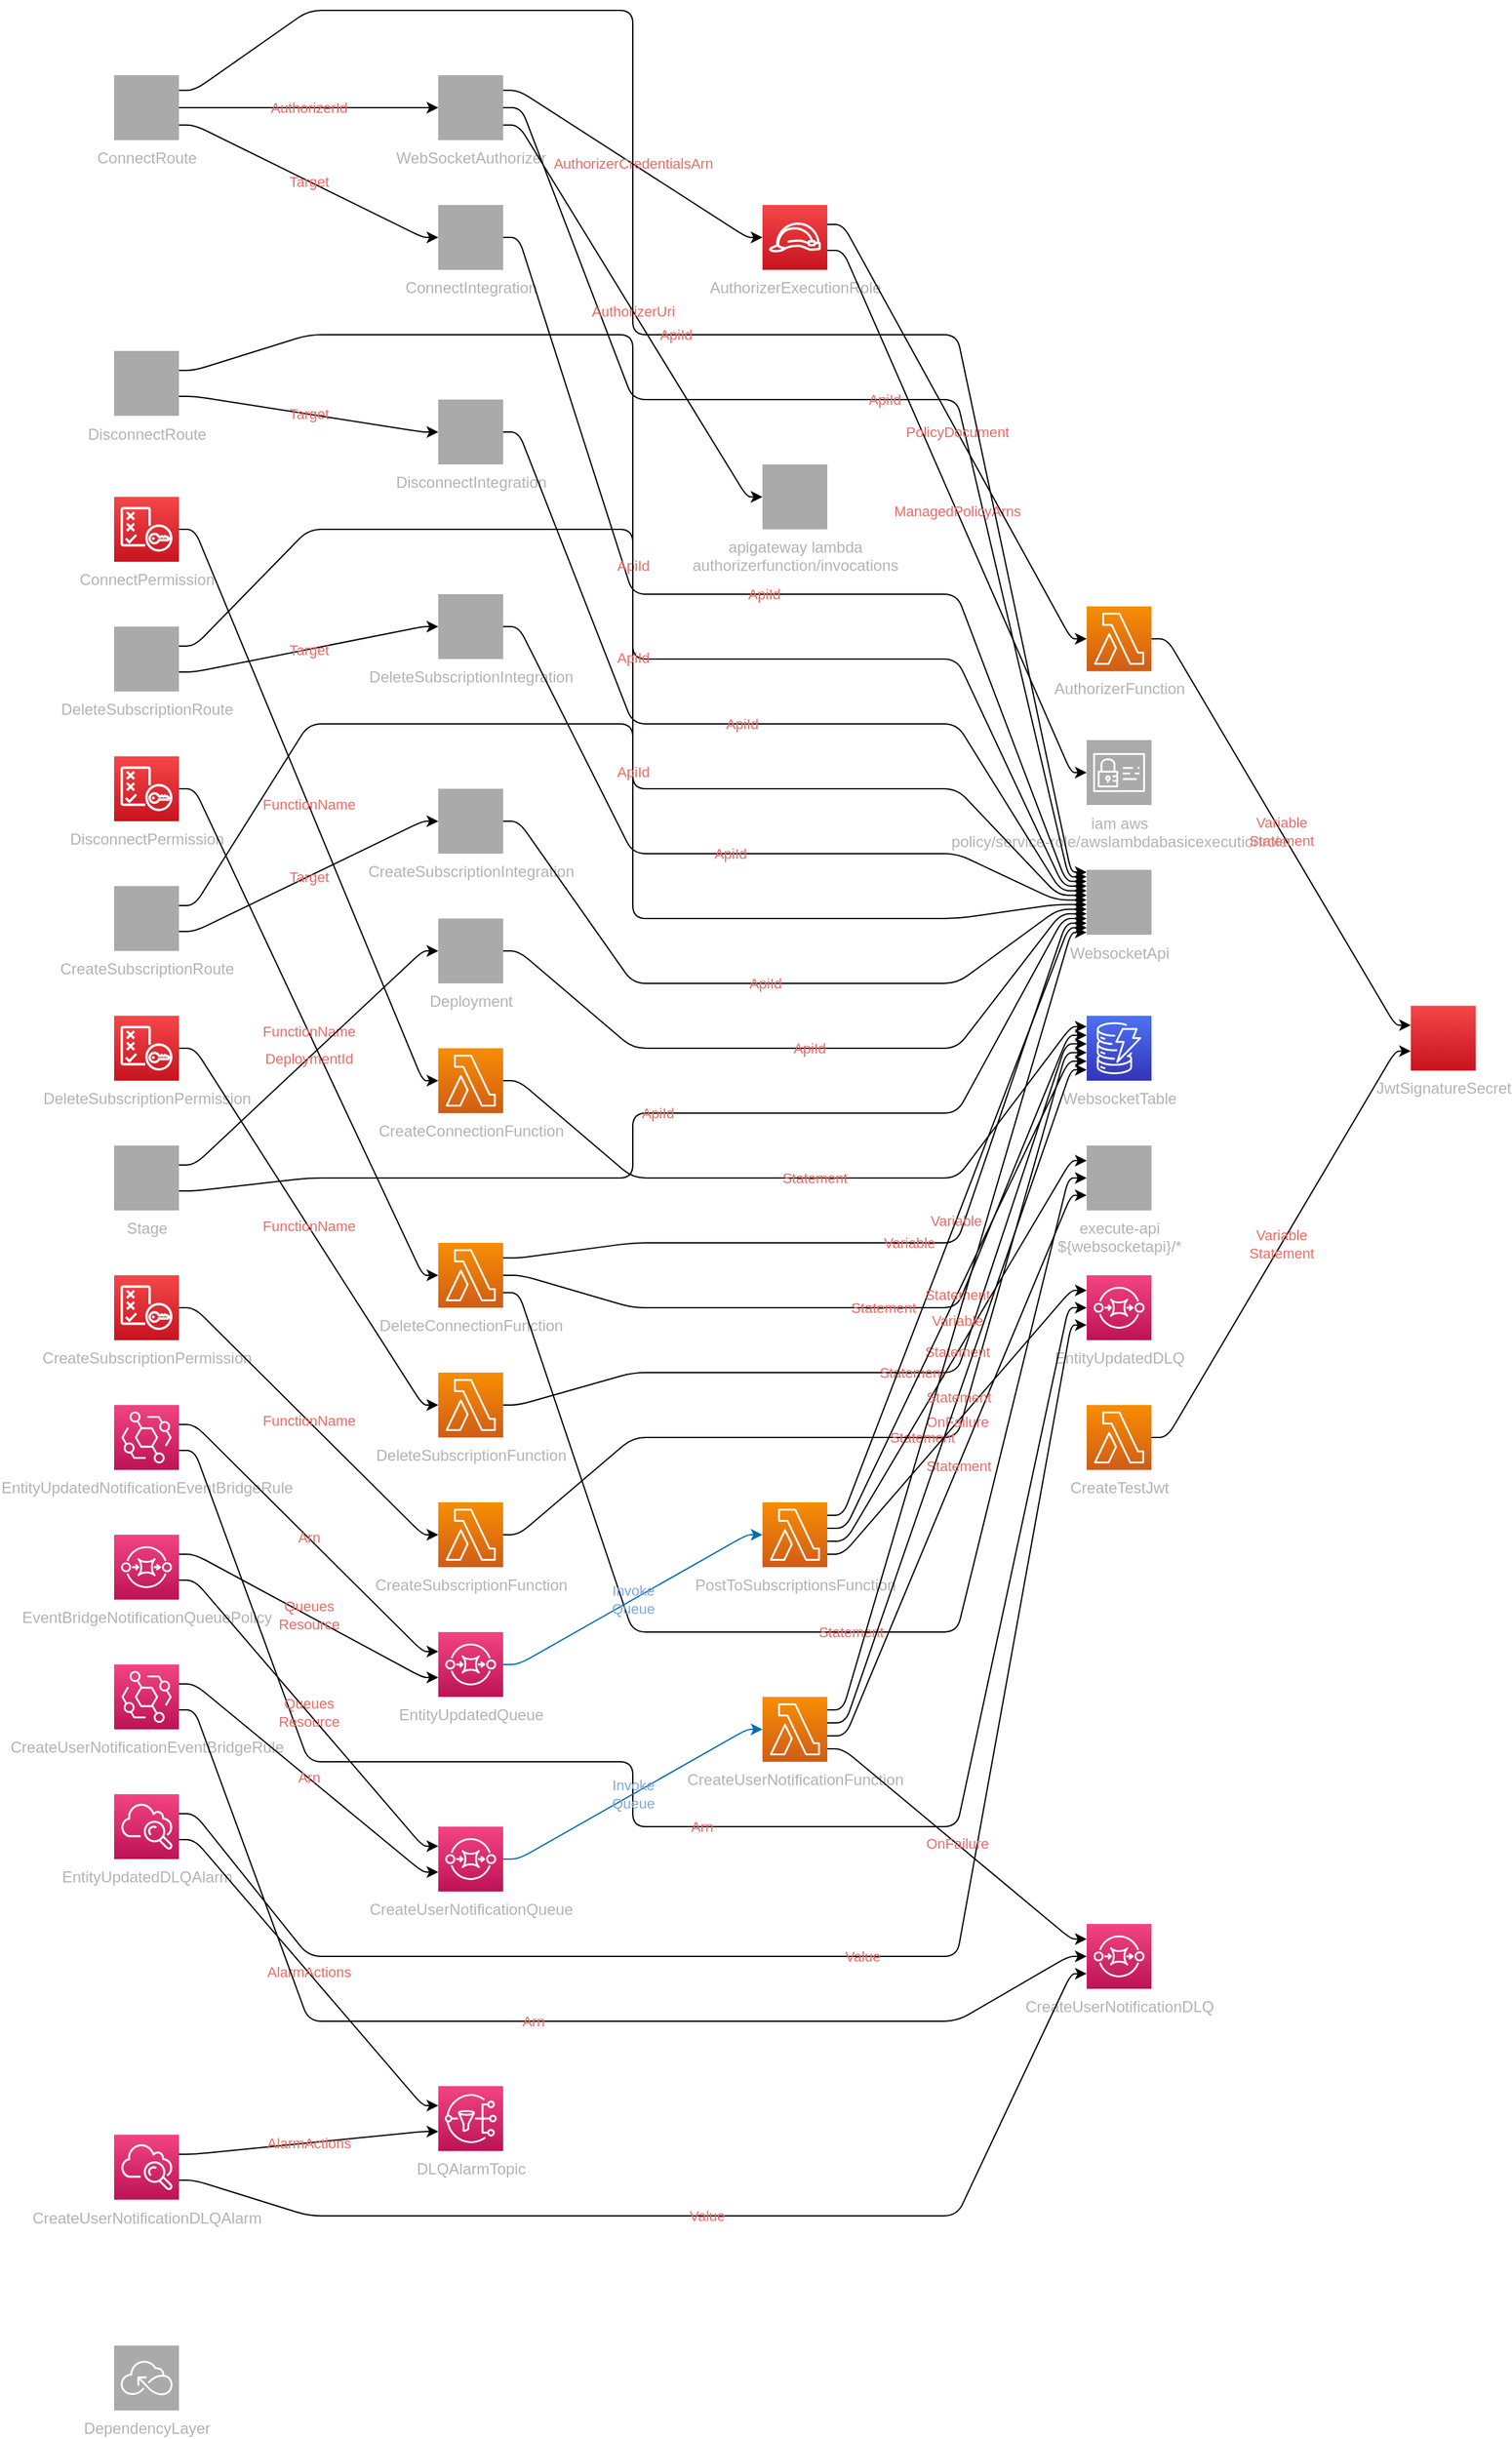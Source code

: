 <mxfile version="13.1.3" pages="2">
            <diagram id="diagramid" name="Diagram">
              <mxGraphModel><root><mxCell id="0"/><mxCell id="1" parent="0"/><mxCell id="2" value="DependencyLayer" style="outlineConnect=0;fontColor=#B3B3B3;gradientColor=#aaaaaa;gradientDirection=north;fillColor=#aaaaaa;strokeColor=#ffffff;dashed=0;verticalLabelPosition=bottom;verticalAlign=top;align=center;html=1;fontSize=12;fontStyle=0;aspect=fixed;shape=mxgraph.aws4.resourceIcon;resIcon=mxgraph.aws4.serverless;" vertex="1" parent="1"><mxGeometry y="1800" width="50" height="50" as="geometry"/></mxCell><mxCell id="3" value="WebsocketTable" style="outlineConnect=0;fontColor=#B3B3B3;gradientColor=#4D72F3;gradientDirection=north;fillColor=#3334B9;strokeColor=#ffffff;dashed=0;verticalLabelPosition=bottom;verticalAlign=top;align=center;html=1;fontSize=12;fontStyle=0;aspect=fixed;shape=mxgraph.aws4.resourceIcon;resIcon=mxgraph.aws4.dynamodb;" vertex="1" parent="1"><mxGeometry x="750" y="775" width="50" height="50" as="geometry"/></mxCell><mxCell id="4" value="WebsocketApi" style="outlineConnect=0;fontColor=#B3B3B3;gradientColor=#aaaaaa;gradientDirection=north;fillColor=#aaaaaa;strokeColor=#ffffff;dashed=0;verticalLabelPosition=bottom;verticalAlign=top;align=center;html=1;fontSize=12;fontStyle=0;aspect=fixed;shape=mxgraph.aws4.resourceIcon;resIcon=mxgraph.aws4.apigatewayv2;" vertex="1" parent="1"><mxGeometry x="750" y="662.5" width="50" height="50" as="geometry"/></mxCell><mxCell id="5" value="WebSocketAuthorizer" style="outlineConnect=0;fontColor=#B3B3B3;gradientColor=#aaaaaa;gradientDirection=north;fillColor=#aaaaaa;strokeColor=#ffffff;dashed=0;verticalLabelPosition=bottom;verticalAlign=top;align=center;html=1;fontSize=12;fontStyle=0;aspect=fixed;shape=mxgraph.aws4.resourceIcon;resIcon=mxgraph.aws4.apigatewayv2;" vertex="1" parent="1"><mxGeometry x="250" y="50" width="50" height="50" as="geometry"/></mxCell><mxCell id="6" value="AuthorizerFunction" style="outlineConnect=0;fontColor=#B3B3B3;gradientColor=#F78E04;gradientDirection=north;fillColor=#D05C17;strokeColor=#ffffff;dashed=0;verticalLabelPosition=bottom;verticalAlign=top;align=center;html=1;fontSize=12;fontStyle=0;aspect=fixed;shape=mxgraph.aws4.resourceIcon;resIcon=mxgraph.aws4.lambda;" vertex="1" parent="1"><mxGeometry x="750" y="459.375" width="50" height="50" as="geometry"/></mxCell><mxCell id="7" value="JwtSignatureSecret" style="outlineConnect=0;fontColor=#B3B3B3;gradientColor=#F54749;gradientDirection=north;fillColor=#C7131F;strokeColor=#ffffff;dashed=0;verticalLabelPosition=bottom;verticalAlign=top;align=center;html=1;fontSize=12;fontStyle=0;aspect=fixed;shape=mxgraph.aws4.resourceIcon;resIcon=mxgraph.aws4.secretsmanager;" vertex="1" parent="1"><mxGeometry x="1000" y="767.188" width="50" height="50" as="geometry"/></mxCell><mxCell id="8" value="AuthorizerExecutionRole" style="outlineConnect=0;fontColor=#B3B3B3;gradientColor=#F54749;gradientDirection=north;fillColor=#C7131F;strokeColor=#ffffff;dashed=0;verticalLabelPosition=bottom;verticalAlign=top;align=center;html=1;fontSize=12;fontStyle=0;aspect=fixed;shape=mxgraph.aws4.resourceIcon;resIcon=mxgraph.aws4.role;" vertex="1" parent="1"><mxGeometry x="500" y="150" width="50" height="50" as="geometry"/></mxCell><mxCell id="9" value="ConnectRoute" style="outlineConnect=0;fontColor=#B3B3B3;gradientColor=#aaaaaa;gradientDirection=north;fillColor=#aaaaaa;strokeColor=#ffffff;dashed=0;verticalLabelPosition=bottom;verticalAlign=top;align=center;html=1;fontSize=12;fontStyle=0;aspect=fixed;shape=mxgraph.aws4.resourceIcon;resIcon=mxgraph.aws4.apigatewayv2;" vertex="1" parent="1"><mxGeometry y="50" width="50" height="50" as="geometry"/></mxCell><mxCell id="10" value="ConnectIntegration" style="outlineConnect=0;fontColor=#B3B3B3;gradientColor=#aaaaaa;gradientDirection=north;fillColor=#aaaaaa;strokeColor=#ffffff;dashed=0;verticalLabelPosition=bottom;verticalAlign=top;align=center;html=1;fontSize=12;fontStyle=0;aspect=fixed;shape=mxgraph.aws4.resourceIcon;resIcon=mxgraph.aws4.apigatewayv2;" vertex="1" parent="1"><mxGeometry x="250" y="150" width="50" height="50" as="geometry"/></mxCell><mxCell id="11" value="CreateConnectionFunction" style="outlineConnect=0;fontColor=#B3B3B3;gradientColor=#F78E04;gradientDirection=north;fillColor=#D05C17;strokeColor=#ffffff;dashed=0;verticalLabelPosition=bottom;verticalAlign=top;align=center;html=1;fontSize=12;fontStyle=0;aspect=fixed;shape=mxgraph.aws4.resourceIcon;resIcon=mxgraph.aws4.lambda;" vertex="1" parent="1"><mxGeometry x="250" y="800" width="50" height="50" as="geometry"/></mxCell><mxCell id="12" value="ConnectPermission" style="outlineConnect=0;fontColor=#B3B3B3;gradientColor=#F54749;gradientDirection=north;fillColor=#C7131F;strokeColor=#ffffff;dashed=0;verticalLabelPosition=bottom;verticalAlign=top;align=center;html=1;fontSize=12;fontStyle=0;aspect=fixed;shape=mxgraph.aws4.resourceIcon;resIcon=mxgraph.aws4.policy;" vertex="1" parent="1"><mxGeometry y="375" width="50" height="50" as="geometry"/></mxCell><mxCell id="13" value="DisconnectRoute" style="outlineConnect=0;fontColor=#B3B3B3;gradientColor=#aaaaaa;gradientDirection=north;fillColor=#aaaaaa;strokeColor=#ffffff;dashed=0;verticalLabelPosition=bottom;verticalAlign=top;align=center;html=1;fontSize=12;fontStyle=0;aspect=fixed;shape=mxgraph.aws4.resourceIcon;resIcon=mxgraph.aws4.apigatewayv2;" vertex="1" parent="1"><mxGeometry y="262.5" width="50" height="50" as="geometry"/></mxCell><mxCell id="14" value="DisconnectIntegration" style="outlineConnect=0;fontColor=#B3B3B3;gradientColor=#aaaaaa;gradientDirection=north;fillColor=#aaaaaa;strokeColor=#ffffff;dashed=0;verticalLabelPosition=bottom;verticalAlign=top;align=center;html=1;fontSize=12;fontStyle=0;aspect=fixed;shape=mxgraph.aws4.resourceIcon;resIcon=mxgraph.aws4.apigatewayv2;" vertex="1" parent="1"><mxGeometry x="250" y="300" width="50" height="50" as="geometry"/></mxCell><mxCell id="15" value="DeleteConnectionFunction" style="outlineConnect=0;fontColor=#B3B3B3;gradientColor=#F78E04;gradientDirection=north;fillColor=#D05C17;strokeColor=#ffffff;dashed=0;verticalLabelPosition=bottom;verticalAlign=top;align=center;html=1;fontSize=12;fontStyle=0;aspect=fixed;shape=mxgraph.aws4.resourceIcon;resIcon=mxgraph.aws4.lambda;" vertex="1" parent="1"><mxGeometry x="250" y="950" width="50" height="50" as="geometry"/></mxCell><mxCell id="16" value="DisconnectPermission" style="outlineConnect=0;fontColor=#B3B3B3;gradientColor=#F54749;gradientDirection=north;fillColor=#C7131F;strokeColor=#ffffff;dashed=0;verticalLabelPosition=bottom;verticalAlign=top;align=center;html=1;fontSize=12;fontStyle=0;aspect=fixed;shape=mxgraph.aws4.resourceIcon;resIcon=mxgraph.aws4.policy;" vertex="1" parent="1"><mxGeometry y="575" width="50" height="50" as="geometry"/></mxCell><mxCell id="17" value="DeleteSubscriptionRoute" style="outlineConnect=0;fontColor=#B3B3B3;gradientColor=#aaaaaa;gradientDirection=north;fillColor=#aaaaaa;strokeColor=#ffffff;dashed=0;verticalLabelPosition=bottom;verticalAlign=top;align=center;html=1;fontSize=12;fontStyle=0;aspect=fixed;shape=mxgraph.aws4.resourceIcon;resIcon=mxgraph.aws4.apigatewayv2;" vertex="1" parent="1"><mxGeometry y="475" width="50" height="50" as="geometry"/></mxCell><mxCell id="18" value="DeleteSubscriptionIntegration" style="outlineConnect=0;fontColor=#B3B3B3;gradientColor=#aaaaaa;gradientDirection=north;fillColor=#aaaaaa;strokeColor=#ffffff;dashed=0;verticalLabelPosition=bottom;verticalAlign=top;align=center;html=1;fontSize=12;fontStyle=0;aspect=fixed;shape=mxgraph.aws4.resourceIcon;resIcon=mxgraph.aws4.apigatewayv2;" vertex="1" parent="1"><mxGeometry x="250" y="450" width="50" height="50" as="geometry"/></mxCell><mxCell id="19" value="DeleteSubscriptionFunction" style="outlineConnect=0;fontColor=#B3B3B3;gradientColor=#F78E04;gradientDirection=north;fillColor=#D05C17;strokeColor=#ffffff;dashed=0;verticalLabelPosition=bottom;verticalAlign=top;align=center;html=1;fontSize=12;fontStyle=0;aspect=fixed;shape=mxgraph.aws4.resourceIcon;resIcon=mxgraph.aws4.lambda;" vertex="1" parent="1"><mxGeometry x="250" y="1050" width="50" height="50" as="geometry"/></mxCell><mxCell id="20" value="DeleteSubscriptionPermission" style="outlineConnect=0;fontColor=#B3B3B3;gradientColor=#F54749;gradientDirection=north;fillColor=#C7131F;strokeColor=#ffffff;dashed=0;verticalLabelPosition=bottom;verticalAlign=top;align=center;html=1;fontSize=12;fontStyle=0;aspect=fixed;shape=mxgraph.aws4.resourceIcon;resIcon=mxgraph.aws4.policy;" vertex="1" parent="1"><mxGeometry y="775" width="50" height="50" as="geometry"/></mxCell><mxCell id="21" value="CreateSubscriptionRoute" style="outlineConnect=0;fontColor=#B3B3B3;gradientColor=#aaaaaa;gradientDirection=north;fillColor=#aaaaaa;strokeColor=#ffffff;dashed=0;verticalLabelPosition=bottom;verticalAlign=top;align=center;html=1;fontSize=12;fontStyle=0;aspect=fixed;shape=mxgraph.aws4.resourceIcon;resIcon=mxgraph.aws4.apigatewayv2;" vertex="1" parent="1"><mxGeometry y="675" width="50" height="50" as="geometry"/></mxCell><mxCell id="22" value="CreateSubscriptionIntegration" style="outlineConnect=0;fontColor=#B3B3B3;gradientColor=#aaaaaa;gradientDirection=north;fillColor=#aaaaaa;strokeColor=#ffffff;dashed=0;verticalLabelPosition=bottom;verticalAlign=top;align=center;html=1;fontSize=12;fontStyle=0;aspect=fixed;shape=mxgraph.aws4.resourceIcon;resIcon=mxgraph.aws4.apigatewayv2;" vertex="1" parent="1"><mxGeometry x="250" y="600" width="50" height="50" as="geometry"/></mxCell><mxCell id="23" value="CreateSubscriptionFunction" style="outlineConnect=0;fontColor=#B3B3B3;gradientColor=#F78E04;gradientDirection=north;fillColor=#D05C17;strokeColor=#ffffff;dashed=0;verticalLabelPosition=bottom;verticalAlign=top;align=center;html=1;fontSize=12;fontStyle=0;aspect=fixed;shape=mxgraph.aws4.resourceIcon;resIcon=mxgraph.aws4.lambda;" vertex="1" parent="1"><mxGeometry x="250" y="1150" width="50" height="50" as="geometry"/></mxCell><mxCell id="24" value="CreateSubscriptionPermission" style="outlineConnect=0;fontColor=#B3B3B3;gradientColor=#F54749;gradientDirection=north;fillColor=#C7131F;strokeColor=#ffffff;dashed=0;verticalLabelPosition=bottom;verticalAlign=top;align=center;html=1;fontSize=12;fontStyle=0;aspect=fixed;shape=mxgraph.aws4.resourceIcon;resIcon=mxgraph.aws4.policy;" vertex="1" parent="1"><mxGeometry y="975" width="50" height="50" as="geometry"/></mxCell><mxCell id="25" value="Stage" style="outlineConnect=0;fontColor=#B3B3B3;gradientColor=#aaaaaa;gradientDirection=north;fillColor=#aaaaaa;strokeColor=#ffffff;dashed=0;verticalLabelPosition=bottom;verticalAlign=top;align=center;html=1;fontSize=12;fontStyle=0;aspect=fixed;shape=mxgraph.aws4.resourceIcon;resIcon=mxgraph.aws4.apigatewayv2;" vertex="1" parent="1"><mxGeometry y="875" width="50" height="50" as="geometry"/></mxCell><mxCell id="26" value="Deployment" style="outlineConnect=0;fontColor=#B3B3B3;gradientColor=#aaaaaa;gradientDirection=north;fillColor=#aaaaaa;strokeColor=#ffffff;dashed=0;verticalLabelPosition=bottom;verticalAlign=top;align=center;html=1;fontSize=12;fontStyle=0;aspect=fixed;shape=mxgraph.aws4.resourceIcon;resIcon=mxgraph.aws4.apigatewayv2;" vertex="1" parent="1"><mxGeometry x="250" y="700" width="50" height="50" as="geometry"/></mxCell><mxCell id="27" value="PostToSubscriptionsFunction" style="outlineConnect=0;fontColor=#B3B3B3;gradientColor=#F78E04;gradientDirection=north;fillColor=#D05C17;strokeColor=#ffffff;dashed=0;verticalLabelPosition=bottom;verticalAlign=top;align=center;html=1;fontSize=12;fontStyle=0;aspect=fixed;shape=mxgraph.aws4.resourceIcon;resIcon=mxgraph.aws4.lambda;" vertex="1" parent="1"><mxGeometry x="500" y="1150" width="50" height="50" as="geometry"/></mxCell><mxCell id="28" value="EntityUpdatedQueue" style="outlineConnect=0;fontColor=#B3B3B3;gradientColor=#F34482;gradientDirection=north;fillColor=#BC1356;strokeColor=#ffffff;dashed=0;verticalLabelPosition=bottom;verticalAlign=top;align=center;html=1;fontSize=12;fontStyle=0;aspect=fixed;shape=mxgraph.aws4.resourceIcon;resIcon=mxgraph.aws4.sqs;" vertex="1" parent="1"><mxGeometry x="250" y="1250" width="50" height="50" as="geometry"/></mxCell><mxCell id="29" value="EntityUpdatedDLQ" style="outlineConnect=0;fontColor=#B3B3B3;gradientColor=#F34482;gradientDirection=north;fillColor=#BC1356;strokeColor=#ffffff;dashed=0;verticalLabelPosition=bottom;verticalAlign=top;align=center;html=1;fontSize=12;fontStyle=0;aspect=fixed;shape=mxgraph.aws4.resourceIcon;resIcon=mxgraph.aws4.sqs;" vertex="1" parent="1"><mxGeometry x="750" y="975" width="50" height="50" as="geometry"/></mxCell><mxCell id="30" value="EntityUpdatedNotificationEventBridgeRule" style="outlineConnect=0;fontColor=#B3B3B3;gradientColor=#F34482;gradientDirection=north;fillColor=#BC1356;strokeColor=#ffffff;dashed=0;verticalLabelPosition=bottom;verticalAlign=top;align=center;html=1;fontSize=12;fontStyle=0;aspect=fixed;shape=mxgraph.aws4.resourceIcon;resIcon=mxgraph.aws4.eventbridge;" vertex="1" parent="1"><mxGeometry y="1075" width="50" height="50" as="geometry"/></mxCell><mxCell id="31" value="EventBridgeNotificationQueuePolicy" style="outlineConnect=0;fontColor=#B3B3B3;gradientColor=#F34482;gradientDirection=north;fillColor=#BC1356;strokeColor=#ffffff;dashed=0;verticalLabelPosition=bottom;verticalAlign=top;align=center;html=1;fontSize=12;fontStyle=0;aspect=fixed;shape=mxgraph.aws4.resourceIcon;resIcon=mxgraph.aws4.sqs;" vertex="1" parent="1"><mxGeometry y="1175" width="50" height="50" as="geometry"/></mxCell><mxCell id="32" value="EntityUpdatedDLQAlarm" style="outlineConnect=0;fontColor=#B3B3B3;gradientColor=#F34482;gradientDirection=north;fillColor=#BC1356;strokeColor=#ffffff;dashed=0;verticalLabelPosition=bottom;verticalAlign=top;align=center;html=1;fontSize=12;fontStyle=0;aspect=fixed;shape=mxgraph.aws4.resourceIcon;resIcon=mxgraph.aws4.cloudwatch;" vertex="1" parent="1"><mxGeometry y="1375" width="50" height="50" as="geometry"/></mxCell><mxCell id="33" value="DLQAlarmTopic" style="outlineConnect=0;fontColor=#B3B3B3;gradientColor=#F34482;gradientDirection=north;fillColor=#BC1356;strokeColor=#ffffff;dashed=0;verticalLabelPosition=bottom;verticalAlign=top;align=center;html=1;fontSize=12;fontStyle=0;aspect=fixed;shape=mxgraph.aws4.resourceIcon;resIcon=mxgraph.aws4.sns;" vertex="1" parent="1"><mxGeometry x="250" y="1600" width="50" height="50" as="geometry"/></mxCell><mxCell id="34" value="CreateUserNotificationQueue" style="outlineConnect=0;fontColor=#B3B3B3;gradientColor=#F34482;gradientDirection=north;fillColor=#BC1356;strokeColor=#ffffff;dashed=0;verticalLabelPosition=bottom;verticalAlign=top;align=center;html=1;fontSize=12;fontStyle=0;aspect=fixed;shape=mxgraph.aws4.resourceIcon;resIcon=mxgraph.aws4.sqs;" vertex="1" parent="1"><mxGeometry x="250" y="1400" width="50" height="50" as="geometry"/></mxCell><mxCell id="35" value="CreateUserNotificationDLQ" style="outlineConnect=0;fontColor=#B3B3B3;gradientColor=#F34482;gradientDirection=north;fillColor=#BC1356;strokeColor=#ffffff;dashed=0;verticalLabelPosition=bottom;verticalAlign=top;align=center;html=1;fontSize=12;fontStyle=0;aspect=fixed;shape=mxgraph.aws4.resourceIcon;resIcon=mxgraph.aws4.sqs;" vertex="1" parent="1"><mxGeometry x="750" y="1475" width="50" height="50" as="geometry"/></mxCell><mxCell id="36" value="CreateUserNotificationEventBridgeRule" style="outlineConnect=0;fontColor=#B3B3B3;gradientColor=#F34482;gradientDirection=north;fillColor=#BC1356;strokeColor=#ffffff;dashed=0;verticalLabelPosition=bottom;verticalAlign=top;align=center;html=1;fontSize=12;fontStyle=0;aspect=fixed;shape=mxgraph.aws4.resourceIcon;resIcon=mxgraph.aws4.eventbridge;" vertex="1" parent="1"><mxGeometry y="1275" width="50" height="50" as="geometry"/></mxCell><mxCell id="37" value="CreateUserNotificationDLQAlarm" style="outlineConnect=0;fontColor=#B3B3B3;gradientColor=#F34482;gradientDirection=north;fillColor=#BC1356;strokeColor=#ffffff;dashed=0;verticalLabelPosition=bottom;verticalAlign=top;align=center;html=1;fontSize=12;fontStyle=0;aspect=fixed;shape=mxgraph.aws4.resourceIcon;resIcon=mxgraph.aws4.cloudwatch;" vertex="1" parent="1"><mxGeometry y="1637.5" width="50" height="50" as="geometry"/></mxCell><mxCell id="38" value="CreateUserNotificationFunction" style="outlineConnect=0;fontColor=#B3B3B3;gradientColor=#F78E04;gradientDirection=north;fillColor=#D05C17;strokeColor=#ffffff;dashed=0;verticalLabelPosition=bottom;verticalAlign=top;align=center;html=1;fontSize=12;fontStyle=0;aspect=fixed;shape=mxgraph.aws4.resourceIcon;resIcon=mxgraph.aws4.lambda;" vertex="1" parent="1"><mxGeometry x="500" y="1300" width="50" height="50" as="geometry"/></mxCell><mxCell id="39" value="CreateTestJwt" style="outlineConnect=0;fontColor=#B3B3B3;gradientColor=#F78E04;gradientDirection=north;fillColor=#D05C17;strokeColor=#ffffff;dashed=0;verticalLabelPosition=bottom;verticalAlign=top;align=center;html=1;fontSize=12;fontStyle=0;aspect=fixed;shape=mxgraph.aws4.resourceIcon;resIcon=mxgraph.aws4.lambda;" vertex="1" parent="1"><mxGeometry x="750" y="1075" width="50" height="50" as="geometry"/></mxCell><mxCell id="40" value="apigateway  lambda&#xA;authorizerfunction/invocations" style="outlineConnect=0;fontColor=#B3B3B3;gradientColor=#aaaaaa;gradientDirection=north;fillColor=#aaaaaa;strokeColor=#ffffff;dashed=0;verticalLabelPosition=bottom;verticalAlign=top;align=center;html=1;fontSize=12;fontStyle=0;aspect=fixed;shape=mxgraph.aws4.resourceIcon;resIcon=mxgraph.aws4.apigateway;" vertex="1" parent="1"><mxGeometry x="500" y="350" width="50" height="50" as="geometry"/></mxCell><mxCell id="41" value="iam  aws&#xA;policy/service-role/awslambdabasicexecutionrole" style="outlineConnect=0;fontColor=#B3B3B3;gradientColor=#aaaaaa;gradientDirection=north;fillColor=#aaaaaa;strokeColor=#ffffff;dashed=0;verticalLabelPosition=bottom;verticalAlign=top;align=center;html=1;fontSize=12;fontStyle=0;aspect=fixed;shape=mxgraph.aws4.resourceIcon;resIcon=mxgraph.aws4.identity_and_access_management;" vertex="1" parent="1"><mxGeometry x="750" y="562.5" width="50" height="50" as="geometry"/></mxCell><mxCell id="44" value="execute-api  &#xA;${websocketapi}/*" style="outlineConnect=0;fontColor=#B3B3B3;gradientColor=#aaaaaa;gradientDirection=north;fillColor=#aaaaaa;strokeColor=#ffffff;dashed=0;verticalLabelPosition=bottom;verticalAlign=top;align=center;html=1;fontSize=12;fontStyle=0;aspect=fixed;shape=mxgraph.aws4.resourceIcon;resIcon=mxgraph.aws4.execute-api;" vertex="1" parent="1"><mxGeometry x="750" y="875" width="50" height="50" as="geometry"/></mxCell><mxCell id="WebsocketApi|WebSocketAuthorizer" value="ApiId" style="edgeStyle=orthogonalEdgeStyle;rounded=1;orthogonalLoop=1;jettySize=auto;html=1;labelBackgroundColor=none;fontColor=#EA6B66;noEdgeStyle=1;orthogonal=1;" edge="1" parent="1" source="5" target="4"><mxGeometry relative="1" as="geometry"><Array as="points"><mxPoint x="314" y="75"/><mxPoint x="400" y="300"/><mxPoint x="650" y="300"/><mxPoint x="736" y="667.857"/></Array></mxGeometry></mxCell><mxCell id="apigateway  lambda&#xA;authorizerfunction/invocations|WebSocketAuthorizer" value="AuthorizerUri" style="edgeStyle=orthogonalEdgeStyle;rounded=1;orthogonalLoop=1;jettySize=auto;html=1;labelBackgroundColor=none;fontColor=#EA6B66;noEdgeStyle=1;orthogonal=1;" edge="1" parent="1" source="5" target="40"><mxGeometry relative="1" as="geometry"><Array as="points"><mxPoint x="312" y="88.333"/><mxPoint x="488" y="375"/></Array></mxGeometry></mxCell><mxCell id="AuthorizerExecutionRole|WebSocketAuthorizer" value="AuthorizerCredentialsArn" style="edgeStyle=orthogonalEdgeStyle;rounded=1;orthogonalLoop=1;jettySize=auto;html=1;labelBackgroundColor=none;fontColor=#EA6B66;noEdgeStyle=1;orthogonal=1;" edge="1" parent="1" source="5" target="8"><mxGeometry relative="1" as="geometry"><Array as="points"><mxPoint x="312" y="61.667"/><mxPoint x="488" y="175"/></Array></mxGeometry></mxCell><mxCell id="JwtSignatureSecret|AuthorizerFunction" value="Variable&#xA;Statement" style="edgeStyle=orthogonalEdgeStyle;rounded=1;orthogonalLoop=1;jettySize=auto;html=1;labelBackgroundColor=none;fontColor=#EA6B66;noEdgeStyle=1;orthogonal=1;" edge="1" parent="1" source="6" target="7"><mxGeometry relative="1" as="geometry"><Array as="points"><mxPoint x="812" y="484.375"/><mxPoint x="988" y="782.188"/></Array></mxGeometry></mxCell><mxCell id="iam  aws&#xA;policy/service-role/awslambdabasicexecutionrole|AuthorizerExecutionRole" value="ManagedPolicyArns" style="edgeStyle=orthogonalEdgeStyle;rounded=1;orthogonalLoop=1;jettySize=auto;html=1;labelBackgroundColor=none;fontColor=#EA6B66;noEdgeStyle=1;orthogonal=1;" edge="1" parent="1" source="8" target="41"><mxGeometry relative="1" as="geometry"><Array as="points"><mxPoint x="562" y="185"/><mxPoint x="738" y="587.5"/></Array></mxGeometry></mxCell><mxCell id="AuthorizerFunction|AuthorizerExecutionRole" value="PolicyDocument" style="edgeStyle=orthogonalEdgeStyle;rounded=1;orthogonalLoop=1;jettySize=auto;html=1;labelBackgroundColor=none;fontColor=#EA6B66;noEdgeStyle=1;orthogonal=1;" edge="1" parent="1" source="8" target="6"><mxGeometry relative="1" as="geometry"><Array as="points"><mxPoint x="562" y="165"/><mxPoint x="738" y="484.375"/></Array></mxGeometry></mxCell><mxCell id="WebsocketApi|ConnectRoute" value="ApiId" style="edgeStyle=orthogonalEdgeStyle;rounded=1;orthogonalLoop=1;jettySize=auto;html=1;labelBackgroundColor=none;fontColor=#EA6B66;noEdgeStyle=1;orthogonal=1;" edge="1" parent="1" source="9" target="4"><mxGeometry relative="1" as="geometry"><Array as="points"><mxPoint x="62" y="61.667"/><mxPoint x="150"/><mxPoint x="400"/><mxPoint x="400" y="250"/><mxPoint x="650" y="250"/><mxPoint x="738" y="664.286"/></Array></mxGeometry></mxCell><mxCell id="WebSocketAuthorizer|ConnectRoute" value="AuthorizerId" style="edgeStyle=orthogonalEdgeStyle;rounded=1;orthogonalLoop=1;jettySize=auto;html=1;labelBackgroundColor=none;fontColor=#EA6B66;noEdgeStyle=1;orthogonal=1;" edge="1" parent="1" source="9" target="5"><mxGeometry relative="1" as="geometry"><Array as="points"><mxPoint x="64" y="75"/><mxPoint x="238" y="75"/></Array></mxGeometry></mxCell><mxCell id="ConnectIntegration|ConnectRoute" value="Target" style="edgeStyle=orthogonalEdgeStyle;rounded=1;orthogonalLoop=1;jettySize=auto;html=1;labelBackgroundColor=none;fontColor=#EA6B66;noEdgeStyle=1;orthogonal=1;" edge="1" parent="1" source="9" target="10"><mxGeometry relative="1" as="geometry"><Array as="points"><mxPoint x="62" y="88.333"/><mxPoint x="238" y="175"/></Array></mxGeometry></mxCell><mxCell id="WebsocketApi|ConnectIntegration" value="ApiId" style="edgeStyle=orthogonalEdgeStyle;rounded=1;orthogonalLoop=1;jettySize=auto;html=1;labelBackgroundColor=none;fontColor=#EA6B66;noEdgeStyle=1;orthogonal=1;" edge="1" parent="1" source="10" target="4"><mxGeometry relative="1" as="geometry"><Array as="points"><mxPoint x="312" y="175"/><mxPoint x="400" y="450"/><mxPoint x="650" y="450"/><mxPoint x="734" y="671.429"/></Array></mxGeometry></mxCell><mxCell id="WebsocketTable|CreateConnectionFunction" value="Statement" style="edgeStyle=orthogonalEdgeStyle;rounded=1;orthogonalLoop=1;jettySize=auto;html=1;labelBackgroundColor=none;fontColor=#EA6B66;noEdgeStyle=1;orthogonal=1;" edge="1" parent="1" source="11" target="3"><mxGeometry relative="1" as="geometry"><Array as="points"><mxPoint x="312" y="825"/><mxPoint x="400" y="900"/><mxPoint x="650" y="900"/><mxPoint x="738" y="783.333"/></Array></mxGeometry></mxCell><mxCell id="CreateConnectionFunction|ConnectPermission" value="FunctionName" style="edgeStyle=orthogonalEdgeStyle;rounded=1;orthogonalLoop=1;jettySize=auto;html=1;labelBackgroundColor=none;fontColor=#EA6B66;noEdgeStyle=1;orthogonal=1;" edge="1" parent="1" source="12" target="11"><mxGeometry relative="1" as="geometry"><Array as="points"><mxPoint x="62" y="400"/><mxPoint x="238" y="825"/></Array></mxGeometry></mxCell><mxCell id="WebsocketApi|DisconnectRoute" value="ApiId" style="edgeStyle=orthogonalEdgeStyle;rounded=1;orthogonalLoop=1;jettySize=auto;html=1;labelBackgroundColor=none;fontColor=#EA6B66;noEdgeStyle=1;orthogonal=1;" edge="1" parent="1" source="13" target="4"><mxGeometry relative="1" as="geometry"><Array as="points"><mxPoint x="62" y="277.5"/><mxPoint x="150" y="250"/><mxPoint x="400" y="250"/><mxPoint x="400" y="500"/><mxPoint x="650" y="500"/><mxPoint x="732" y="675"/></Array></mxGeometry></mxCell><mxCell id="DisconnectIntegration|DisconnectRoute" value="Target" style="edgeStyle=orthogonalEdgeStyle;rounded=1;orthogonalLoop=1;jettySize=auto;html=1;labelBackgroundColor=none;fontColor=#EA6B66;noEdgeStyle=1;orthogonal=1;" edge="1" parent="1" source="13" target="14"><mxGeometry relative="1" as="geometry"><Array as="points"><mxPoint x="62" y="297.5"/><mxPoint x="238" y="325"/></Array></mxGeometry></mxCell><mxCell id="WebsocketApi|DisconnectIntegration" value="ApiId" style="edgeStyle=orthogonalEdgeStyle;rounded=1;orthogonalLoop=1;jettySize=auto;html=1;labelBackgroundColor=none;fontColor=#EA6B66;noEdgeStyle=1;orthogonal=1;" edge="1" parent="1" source="14" target="4"><mxGeometry relative="1" as="geometry"><Array as="points"><mxPoint x="312" y="325"/><mxPoint x="400" y="550"/><mxPoint x="650" y="550"/><mxPoint x="730" y="678.571"/></Array></mxGeometry></mxCell><mxCell id="WebsocketApi|DeleteConnectionFunction" value="Variable" style="edgeStyle=orthogonalEdgeStyle;rounded=1;orthogonalLoop=1;jettySize=auto;html=1;labelBackgroundColor=none;fontColor=#EA6B66;noEdgeStyle=1;orthogonal=1;" edge="1" parent="1" source="15" target="4"><mxGeometry relative="1" as="geometry"><Array as="points"><mxPoint x="312" y="961.667"/><mxPoint x="400" y="950"/><mxPoint x="650" y="950"/><mxPoint x="734" y="703.571"/></Array></mxGeometry></mxCell><mxCell id="execute-api  &#xA;${websocketapi}/*|DeleteConnectionFunction" value="Statement" style="edgeStyle=orthogonalEdgeStyle;rounded=1;orthogonalLoop=1;jettySize=auto;html=1;labelBackgroundColor=none;fontColor=#EA6B66;noEdgeStyle=1;orthogonal=1;" edge="1" parent="1" source="15" target="44"><mxGeometry relative="1" as="geometry"><Array as="points"><mxPoint x="312" y="988.333"/><mxPoint x="400" y="1250"/><mxPoint x="650" y="1250"/><mxPoint x="736" y="900"/></Array></mxGeometry></mxCell><mxCell id="WebsocketTable|DeleteConnectionFunction" value="Statement" style="edgeStyle=orthogonalEdgeStyle;rounded=1;orthogonalLoop=1;jettySize=auto;html=1;labelBackgroundColor=none;fontColor=#EA6B66;noEdgeStyle=1;orthogonal=1;" edge="1" parent="1" source="15" target="3"><mxGeometry relative="1" as="geometry"><Array as="points"><mxPoint x="314" y="975"/><mxPoint x="400" y="1000"/><mxPoint x="650" y="1000"/><mxPoint x="736" y="790"/></Array></mxGeometry></mxCell><mxCell id="DeleteConnectionFunction|DisconnectPermission" value="FunctionName" style="edgeStyle=orthogonalEdgeStyle;rounded=1;orthogonalLoop=1;jettySize=auto;html=1;labelBackgroundColor=none;fontColor=#EA6B66;noEdgeStyle=1;orthogonal=1;" edge="1" parent="1" source="16" target="15"><mxGeometry relative="1" as="geometry"><Array as="points"><mxPoint x="62" y="600"/><mxPoint x="238" y="975"/></Array></mxGeometry></mxCell><mxCell id="WebsocketApi|DeleteSubscriptionRoute" value="ApiId" style="edgeStyle=orthogonalEdgeStyle;rounded=1;orthogonalLoop=1;jettySize=auto;html=1;labelBackgroundColor=none;fontColor=#EA6B66;noEdgeStyle=1;orthogonal=1;" edge="1" parent="1" source="17" target="4"><mxGeometry relative="1" as="geometry"><Array as="points"><mxPoint x="62" y="490"/><mxPoint x="150" y="400"/><mxPoint x="400" y="400"/><mxPoint x="400" y="600"/><mxPoint x="650" y="600"/><mxPoint x="728" y="682.143"/></Array></mxGeometry></mxCell><mxCell id="DeleteSubscriptionIntegration|DeleteSubscriptionRoute" value="Target" style="edgeStyle=orthogonalEdgeStyle;rounded=1;orthogonalLoop=1;jettySize=auto;html=1;labelBackgroundColor=none;fontColor=#EA6B66;noEdgeStyle=1;orthogonal=1;" edge="1" parent="1" source="17" target="18"><mxGeometry relative="1" as="geometry"><Array as="points"><mxPoint x="62" y="510"/><mxPoint x="238" y="475"/></Array></mxGeometry></mxCell><mxCell id="WebsocketApi|DeleteSubscriptionIntegration" value="ApiId" style="edgeStyle=orthogonalEdgeStyle;rounded=1;orthogonalLoop=1;jettySize=auto;html=1;labelBackgroundColor=none;fontColor=#EA6B66;noEdgeStyle=1;orthogonal=1;" edge="1" parent="1" source="18" target="4"><mxGeometry relative="1" as="geometry"><Array as="points"><mxPoint x="312" y="475"/><mxPoint x="400" y="650"/><mxPoint x="650" y="650"/><mxPoint x="726" y="685.714"/></Array></mxGeometry></mxCell><mxCell id="WebsocketTable|DeleteSubscriptionFunction" value="Statement" style="edgeStyle=orthogonalEdgeStyle;rounded=1;orthogonalLoop=1;jettySize=auto;html=1;labelBackgroundColor=none;fontColor=#EA6B66;noEdgeStyle=1;orthogonal=1;" edge="1" parent="1" source="19" target="3"><mxGeometry relative="1" as="geometry"><Array as="points"><mxPoint x="312" y="1075"/><mxPoint x="400" y="1050"/><mxPoint x="650" y="1050"/><mxPoint x="734" y="796.667"/></Array></mxGeometry></mxCell><mxCell id="DeleteSubscriptionFunction|DeleteSubscriptionPermission" value="FunctionName" style="edgeStyle=orthogonalEdgeStyle;rounded=1;orthogonalLoop=1;jettySize=auto;html=1;labelBackgroundColor=none;fontColor=#EA6B66;noEdgeStyle=1;orthogonal=1;" edge="1" parent="1" source="20" target="19"><mxGeometry relative="1" as="geometry"><Array as="points"><mxPoint x="62" y="800"/><mxPoint x="238" y="1075"/></Array></mxGeometry></mxCell><mxCell id="WebsocketApi|CreateSubscriptionRoute" value="ApiId" style="edgeStyle=orthogonalEdgeStyle;rounded=1;orthogonalLoop=1;jettySize=auto;html=1;labelBackgroundColor=none;fontColor=#EA6B66;noEdgeStyle=1;orthogonal=1;" edge="1" parent="1" source="21" target="4"><mxGeometry relative="1" as="geometry"><Array as="points"><mxPoint x="62" y="690"/><mxPoint x="150" y="550"/><mxPoint x="400" y="550"/><mxPoint x="400" y="700"/><mxPoint x="650" y="700"/><mxPoint x="726" y="689.286"/></Array></mxGeometry></mxCell><mxCell id="CreateSubscriptionIntegration|CreateSubscriptionRoute" value="Target" style="edgeStyle=orthogonalEdgeStyle;rounded=1;orthogonalLoop=1;jettySize=auto;html=1;labelBackgroundColor=none;fontColor=#EA6B66;noEdgeStyle=1;orthogonal=1;" edge="1" parent="1" source="21" target="22"><mxGeometry relative="1" as="geometry"><Array as="points"><mxPoint x="62" y="710"/><mxPoint x="238" y="625"/></Array></mxGeometry></mxCell><mxCell id="WebsocketApi|CreateSubscriptionIntegration" value="ApiId" style="edgeStyle=orthogonalEdgeStyle;rounded=1;orthogonalLoop=1;jettySize=auto;html=1;labelBackgroundColor=none;fontColor=#EA6B66;noEdgeStyle=1;orthogonal=1;" edge="1" parent="1" source="22" target="4"><mxGeometry relative="1" as="geometry"><Array as="points"><mxPoint x="312" y="625"/><mxPoint x="400" y="750"/><mxPoint x="650" y="750"/><mxPoint x="728" y="692.857"/></Array></mxGeometry></mxCell><mxCell id="WebsocketTable|CreateSubscriptionFunction" value="Statement" style="edgeStyle=orthogonalEdgeStyle;rounded=1;orthogonalLoop=1;jettySize=auto;html=1;labelBackgroundColor=none;fontColor=#EA6B66;noEdgeStyle=1;orthogonal=1;" edge="1" parent="1" source="23" target="3"><mxGeometry relative="1" as="geometry"><Array as="points"><mxPoint x="312" y="1175"/><mxPoint x="400" y="1100"/><mxPoint x="650" y="1100"/><mxPoint x="734" y="803.333"/></Array></mxGeometry></mxCell><mxCell id="CreateSubscriptionFunction|CreateSubscriptionPermission" value="FunctionName" style="edgeStyle=orthogonalEdgeStyle;rounded=1;orthogonalLoop=1;jettySize=auto;html=1;labelBackgroundColor=none;fontColor=#EA6B66;noEdgeStyle=1;orthogonal=1;" edge="1" parent="1" source="24" target="23"><mxGeometry relative="1" as="geometry"><Array as="points"><mxPoint x="62" y="1000"/><mxPoint x="238" y="1175"/></Array></mxGeometry></mxCell><mxCell id="Deployment|Stage" value="DeploymentId" style="edgeStyle=orthogonalEdgeStyle;rounded=1;orthogonalLoop=1;jettySize=auto;html=1;labelBackgroundColor=none;fontColor=#EA6B66;noEdgeStyle=1;orthogonal=1;" edge="1" parent="1" source="25" target="26"><mxGeometry relative="1" as="geometry"><Array as="points"><mxPoint x="62" y="890"/><mxPoint x="238" y="725"/></Array></mxGeometry></mxCell><mxCell id="WebsocketApi|Stage" value="ApiId" style="edgeStyle=orthogonalEdgeStyle;rounded=1;orthogonalLoop=1;jettySize=auto;html=1;labelBackgroundColor=none;fontColor=#EA6B66;noEdgeStyle=1;orthogonal=1;" edge="1" parent="1" source="25" target="4"><mxGeometry relative="1" as="geometry"><Array as="points"><mxPoint x="62" y="910"/><mxPoint x="150" y="900"/><mxPoint x="400" y="900"/><mxPoint x="400" y="850"/><mxPoint x="650" y="850"/><mxPoint x="732" y="700.0"/></Array></mxGeometry></mxCell><mxCell id="WebsocketApi|Deployment" value="ApiId" style="edgeStyle=orthogonalEdgeStyle;rounded=1;orthogonalLoop=1;jettySize=auto;html=1;labelBackgroundColor=none;fontColor=#EA6B66;noEdgeStyle=1;orthogonal=1;" edge="1" parent="1" source="26" target="4"><mxGeometry relative="1" as="geometry"><Array as="points"><mxPoint x="312" y="725"/><mxPoint x="400" y="800"/><mxPoint x="650" y="800"/><mxPoint x="730" y="696.429"/></Array></mxGeometry></mxCell><mxCell id="WebsocketApi|PostToSubscriptionsFunction" value="Variable" style="edgeStyle=orthogonalEdgeStyle;rounded=1;orthogonalLoop=1;jettySize=auto;html=1;labelBackgroundColor=none;fontColor=#EA6B66;noEdgeStyle=1;orthogonal=1;" edge="1" parent="1" source="27" target="4"><mxGeometry relative="1" as="geometry"><Array as="points"><mxPoint x="562" y="1160"/><mxPoint x="736" y="707.143"/></Array></mxGeometry></mxCell><mxCell id="execute-api  &#xA;${websocketapi}/*|PostToSubscriptionsFunction" value="Statement" style="edgeStyle=orthogonalEdgeStyle;rounded=1;orthogonalLoop=1;jettySize=auto;html=1;labelBackgroundColor=none;fontColor=#EA6B66;noEdgeStyle=1;orthogonal=1;" edge="1" parent="1" source="27" target="44"><mxGeometry relative="1" as="geometry"><Array as="points"><mxPoint x="564" y="1180"/><mxPoint x="738" y="886.667"/></Array></mxGeometry></mxCell><mxCell id="EntityUpdatedQueue|PostToSubscriptionsFunction" value="Invoke&#xA;Queue" style="edgeStyle=orthogonalEdgeStyle;rounded=1;orthogonalLoop=1;jettySize=auto;html=1;fillColor=#1ba1e2;strokeColor=#006EAF;labelBackgroundColor=none;fontColor=#7EA6E0;noEdgeStyle=1;orthogonal=1;" edge="1" parent="1" source="28" target="27"><mxGeometry relative="1" as="geometry"><Array as="points"><mxPoint x="312" y="1275"/><mxPoint x="488" y="1175"/></Array></mxGeometry></mxCell><mxCell id="EntityUpdatedDLQ|PostToSubscriptionsFunction" value="OnFailure" style="edgeStyle=orthogonalEdgeStyle;rounded=1;orthogonalLoop=1;jettySize=auto;html=1;labelBackgroundColor=none;fontColor=#EA6B66;noEdgeStyle=1;orthogonal=1;" edge="1" parent="1" source="27" target="29"><mxGeometry relative="1" as="geometry"><Array as="points"><mxPoint x="562" y="1190"/><mxPoint x="738" y="986.667"/></Array></mxGeometry></mxCell><mxCell id="WebsocketTable|PostToSubscriptionsFunction" value="Statement" style="edgeStyle=orthogonalEdgeStyle;rounded=1;orthogonalLoop=1;jettySize=auto;html=1;labelBackgroundColor=none;fontColor=#EA6B66;noEdgeStyle=1;orthogonal=1;" edge="1" parent="1" source="27" target="3"><mxGeometry relative="1" as="geometry"><Array as="points"><mxPoint x="564" y="1170"/><mxPoint x="736" y="810.0"/></Array></mxGeometry></mxCell><mxCell id="EntityUpdatedQueue|EntityUpdatedNotificationEventBridgeRule" value="Arn" style="edgeStyle=orthogonalEdgeStyle;rounded=1;orthogonalLoop=1;jettySize=auto;html=1;labelBackgroundColor=none;fontColor=#EA6B66;noEdgeStyle=1;orthogonal=1;" edge="1" parent="1" source="30" target="28"><mxGeometry relative="1" as="geometry"><Array as="points"><mxPoint x="62" y="1090"/><mxPoint x="238" y="1265"/></Array></mxGeometry></mxCell><mxCell id="EntityUpdatedDLQ|EntityUpdatedNotificationEventBridgeRule" value="Arn" style="edgeStyle=orthogonalEdgeStyle;rounded=1;orthogonalLoop=1;jettySize=auto;html=1;labelBackgroundColor=none;fontColor=#EA6B66;noEdgeStyle=1;orthogonal=1;" edge="1" parent="1" source="30" target="29"><mxGeometry relative="1" as="geometry"><Array as="points"><mxPoint x="62" y="1110"/><mxPoint x="150" y="1350"/><mxPoint x="400" y="1350"/><mxPoint x="400" y="1400"/><mxPoint x="650" y="1400"/><mxPoint x="736" y="1000"/></Array></mxGeometry></mxCell><mxCell id="EntityUpdatedQueue|EventBridgeNotificationQueuePolicy" value="Queues&#xA;Resource" style="edgeStyle=orthogonalEdgeStyle;rounded=1;orthogonalLoop=1;jettySize=auto;html=1;labelBackgroundColor=none;fontColor=#EA6B66;noEdgeStyle=1;orthogonal=1;" edge="1" parent="1" source="31" target="28"><mxGeometry relative="1" as="geometry"><Array as="points"><mxPoint x="62" y="1190"/><mxPoint x="238" y="1285"/></Array></mxGeometry></mxCell><mxCell id="CreateUserNotificationQueue|EventBridgeNotificationQueuePolicy" value="Queues&#xA;Resource" style="edgeStyle=orthogonalEdgeStyle;rounded=1;orthogonalLoop=1;jettySize=auto;html=1;labelBackgroundColor=none;fontColor=#EA6B66;noEdgeStyle=1;orthogonal=1;" edge="1" parent="1" source="31" target="34"><mxGeometry relative="1" as="geometry"><Array as="points"><mxPoint x="62" y="1210"/><mxPoint x="238" y="1415"/></Array></mxGeometry></mxCell><mxCell id="DLQAlarmTopic|EntityUpdatedDLQAlarm" value="AlarmActions" style="edgeStyle=orthogonalEdgeStyle;rounded=1;orthogonalLoop=1;jettySize=auto;html=1;labelBackgroundColor=none;fontColor=#EA6B66;noEdgeStyle=1;orthogonal=1;" edge="1" parent="1" source="32" target="33"><mxGeometry relative="1" as="geometry"><Array as="points"><mxPoint x="62" y="1410"/><mxPoint x="238" y="1615"/></Array></mxGeometry></mxCell><mxCell id="EntityUpdatedDLQ|EntityUpdatedDLQAlarm" value="Value" style="edgeStyle=orthogonalEdgeStyle;rounded=1;orthogonalLoop=1;jettySize=auto;html=1;labelBackgroundColor=none;fontColor=#EA6B66;noEdgeStyle=1;orthogonal=1;" edge="1" parent="1" source="32" target="29"><mxGeometry relative="1" as="geometry"><Array as="points"><mxPoint x="62" y="1390"/><mxPoint x="150" y="1500"/><mxPoint x="400" y="1500"/><mxPoint x="400" y="1500"/><mxPoint x="650" y="1500"/><mxPoint x="738" y="1013.333"/></Array></mxGeometry></mxCell><mxCell id="CreateUserNotificationQueue|CreateUserNotificationEventBridgeRule" value="Arn" style="edgeStyle=orthogonalEdgeStyle;rounded=1;orthogonalLoop=1;jettySize=auto;html=1;labelBackgroundColor=none;fontColor=#EA6B66;noEdgeStyle=1;orthogonal=1;" edge="1" parent="1" source="36" target="34"><mxGeometry relative="1" as="geometry"><Array as="points"><mxPoint x="62" y="1290"/><mxPoint x="238" y="1435"/></Array></mxGeometry></mxCell><mxCell id="CreateUserNotificationDLQ|CreateUserNotificationEventBridgeRule" value="Arn" style="edgeStyle=orthogonalEdgeStyle;rounded=1;orthogonalLoop=1;jettySize=auto;html=1;labelBackgroundColor=none;fontColor=#EA6B66;noEdgeStyle=1;orthogonal=1;" edge="1" parent="1" source="36" target="35"><mxGeometry relative="1" as="geometry"><Array as="points"><mxPoint x="62" y="1310"/><mxPoint x="150" y="1550"/><mxPoint x="400" y="1550"/><mxPoint x="400" y="1550"/><mxPoint x="650" y="1550"/><mxPoint x="736" y="1500"/></Array></mxGeometry></mxCell><mxCell id="DLQAlarmTopic|CreateUserNotificationDLQAlarm" value="AlarmActions" style="edgeStyle=orthogonalEdgeStyle;rounded=1;orthogonalLoop=1;jettySize=auto;html=1;labelBackgroundColor=none;fontColor=#EA6B66;noEdgeStyle=1;orthogonal=1;" edge="1" parent="1" source="37" target="33"><mxGeometry relative="1" as="geometry"><Array as="points"><mxPoint x="62" y="1652.5"/><mxPoint x="238" y="1635"/></Array></mxGeometry></mxCell><mxCell id="CreateUserNotificationDLQ|CreateUserNotificationDLQAlarm" value="Value" style="edgeStyle=orthogonalEdgeStyle;rounded=1;orthogonalLoop=1;jettySize=auto;html=1;labelBackgroundColor=none;fontColor=#EA6B66;noEdgeStyle=1;orthogonal=1;" edge="1" parent="1" source="37" target="35"><mxGeometry relative="1" as="geometry"><Array as="points"><mxPoint x="62" y="1672.5"/><mxPoint x="150" y="1700"/><mxPoint x="400" y="1700"/><mxPoint x="400" y="1700"/><mxPoint x="650" y="1700"/><mxPoint x="738" y="1513.333"/></Array></mxGeometry></mxCell><mxCell id="WebsocketApi|CreateUserNotificationFunction" value="Variable" style="edgeStyle=orthogonalEdgeStyle;rounded=1;orthogonalLoop=1;jettySize=auto;html=1;labelBackgroundColor=none;fontColor=#EA6B66;noEdgeStyle=1;orthogonal=1;" edge="1" parent="1" source="38" target="4"><mxGeometry relative="1" as="geometry"><Array as="points"><mxPoint x="562" y="1310"/><mxPoint x="738" y="710.714"/></Array></mxGeometry></mxCell><mxCell id="execute-api  &#xA;${websocketapi}/*|CreateUserNotificationFunction" value="Statement" style="edgeStyle=orthogonalEdgeStyle;rounded=1;orthogonalLoop=1;jettySize=auto;html=1;labelBackgroundColor=none;fontColor=#EA6B66;noEdgeStyle=1;orthogonal=1;" edge="1" parent="1" source="38" target="44"><mxGeometry relative="1" as="geometry"><Array as="points"><mxPoint x="564" y="1330"/><mxPoint x="738" y="913.333"/></Array></mxGeometry></mxCell><mxCell id="CreateUserNotificationQueue|CreateUserNotificationFunction" value="Invoke&#xA;Queue" style="edgeStyle=orthogonalEdgeStyle;rounded=1;orthogonalLoop=1;jettySize=auto;html=1;fillColor=#1ba1e2;strokeColor=#006EAF;labelBackgroundColor=none;fontColor=#7EA6E0;noEdgeStyle=1;orthogonal=1;" edge="1" parent="1" source="34" target="38"><mxGeometry relative="1" as="geometry"><Array as="points"><mxPoint x="312" y="1425"/><mxPoint x="488" y="1325"/></Array></mxGeometry></mxCell><mxCell id="CreateUserNotificationDLQ|CreateUserNotificationFunction" value="OnFailure" style="edgeStyle=orthogonalEdgeStyle;rounded=1;orthogonalLoop=1;jettySize=auto;html=1;labelBackgroundColor=none;fontColor=#EA6B66;noEdgeStyle=1;orthogonal=1;" edge="1" parent="1" source="38" target="35"><mxGeometry relative="1" as="geometry"><Array as="points"><mxPoint x="562" y="1340"/><mxPoint x="738" y="1486.667"/></Array></mxGeometry></mxCell><mxCell id="WebsocketTable|CreateUserNotificationFunction" value="Statement" style="edgeStyle=orthogonalEdgeStyle;rounded=1;orthogonalLoop=1;jettySize=auto;html=1;labelBackgroundColor=none;fontColor=#EA6B66;noEdgeStyle=1;orthogonal=1;" edge="1" parent="1" source="38" target="3"><mxGeometry relative="1" as="geometry"><Array as="points"><mxPoint x="564" y="1320"/><mxPoint x="738" y="816.667"/></Array></mxGeometry></mxCell><mxCell id="JwtSignatureSecret|CreateTestJwt" value="Variable&#xA;Statement" style="edgeStyle=orthogonalEdgeStyle;rounded=1;orthogonalLoop=1;jettySize=auto;html=1;labelBackgroundColor=none;fontColor=#EA6B66;noEdgeStyle=1;orthogonal=1;" edge="1" parent="1" source="39" target="7"><mxGeometry relative="1" as="geometry"><Array as="points"><mxPoint x="812" y="1100"/><mxPoint x="988" y="802.188"/></Array></mxGeometry></mxCell></root></mxGraphModel>
            </diagram>
          </mxfile>